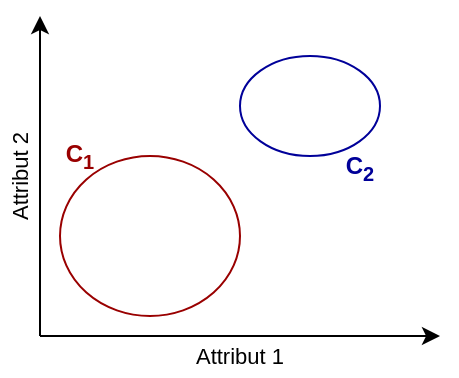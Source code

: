 <mxfile version="17.4.6" type="device"><diagram id="rYiz__5akv65DZxGptPE" name="Page-1"><mxGraphModel dx="631" dy="411" grid="1" gridSize="10" guides="1" tooltips="1" connect="1" arrows="1" fold="1" page="1" pageScale="1" pageWidth="827" pageHeight="1169" math="0" shadow="0"><root><mxCell id="0"/><mxCell id="1" parent="0"/><mxCell id="Xd7assCq9rokXAFAJoiq-12" value="" style="ellipse;whiteSpace=wrap;html=1;strokeColor=#000099;" vertex="1" parent="1"><mxGeometry x="260" y="180" width="70" height="50" as="geometry"/></mxCell><mxCell id="Xd7assCq9rokXAFAJoiq-11" value="" style="ellipse;whiteSpace=wrap;html=1;strokeColor=#990000;" vertex="1" parent="1"><mxGeometry x="170" y="230" width="90" height="80" as="geometry"/></mxCell><mxCell id="Xd7assCq9rokXAFAJoiq-1" value="" style="endArrow=classic;html=1;rounded=0;" edge="1" parent="1"><mxGeometry width="50" height="50" relative="1" as="geometry"><mxPoint x="160" y="320" as="sourcePoint"/><mxPoint x="360" y="320" as="targetPoint"/></mxGeometry></mxCell><mxCell id="Xd7assCq9rokXAFAJoiq-2" value="" style="endArrow=classic;html=1;rounded=0;" edge="1" parent="1"><mxGeometry width="50" height="50" relative="1" as="geometry"><mxPoint x="160" y="320" as="sourcePoint"/><mxPoint x="160" y="160" as="targetPoint"/></mxGeometry></mxCell><mxCell id="Xd7assCq9rokXAFAJoiq-3" value="Attribut 1" style="text;html=1;strokeColor=none;fillColor=none;align=center;verticalAlign=middle;whiteSpace=wrap;rounded=0;fontStyle=0;fontSize=11;" vertex="1" parent="1"><mxGeometry x="220" y="320" width="80" height="20" as="geometry"/></mxCell><mxCell id="Xd7assCq9rokXAFAJoiq-4" value="Attribut 2" style="text;html=1;strokeColor=none;fillColor=none;align=center;verticalAlign=middle;whiteSpace=wrap;rounded=0;direction=north;horizontal=0;fontSize=11;" vertex="1" parent="1"><mxGeometry x="140" y="200" width="20" height="80" as="geometry"/></mxCell><mxCell id="Xd7assCq9rokXAFAJoiq-6" value="" style="shape=image;html=1;verticalAlign=top;verticalLabelPosition=bottom;labelBackgroundColor=#ffffff;imageAspect=0;aspect=fixed;image=https://cdn0.iconfinder.com/data/icons/octicons/1024/x-128.png" vertex="1" parent="1"><mxGeometry x="180" y="250" width="18" height="18" as="geometry"/></mxCell><mxCell id="Xd7assCq9rokXAFAJoiq-7" value="" style="shape=image;html=1;verticalAlign=top;verticalLabelPosition=bottom;labelBackgroundColor=#ffffff;imageAspect=0;aspect=fixed;image=https://cdn0.iconfinder.com/data/icons/octicons/1024/x-128.png" vertex="1" parent="1"><mxGeometry x="220" y="280" width="18" height="18" as="geometry"/></mxCell><mxCell id="Xd7assCq9rokXAFAJoiq-8" value="" style="shape=image;html=1;verticalAlign=top;verticalLabelPosition=bottom;labelBackgroundColor=#ffffff;imageAspect=0;aspect=fixed;image=https://cdn0.iconfinder.com/data/icons/octicons/1024/x-128.png" vertex="1" parent="1"><mxGeometry x="220" y="240" width="18" height="18" as="geometry"/></mxCell><mxCell id="Xd7assCq9rokXAFAJoiq-9" value="" style="shape=image;html=1;verticalAlign=top;verticalLabelPosition=bottom;labelBackgroundColor=#ffffff;imageAspect=0;aspect=fixed;image=https://cdn0.iconfinder.com/data/icons/octicons/1024/x-128.png;fontColor=#000099;" vertex="1" parent="1"><mxGeometry x="270" y="190" width="18" height="18" as="geometry"/></mxCell><mxCell id="Xd7assCq9rokXAFAJoiq-10" value="" style="shape=image;html=1;verticalAlign=top;verticalLabelPosition=bottom;labelBackgroundColor=#ffffff;imageAspect=0;aspect=fixed;image=https://cdn0.iconfinder.com/data/icons/octicons/1024/x-128.png;fontColor=#000099;" vertex="1" parent="1"><mxGeometry x="300" y="208" width="18" height="18" as="geometry"/></mxCell><mxCell id="Xd7assCq9rokXAFAJoiq-13" value="C&lt;sub&gt;1&lt;/sub&gt;" style="text;html=1;strokeColor=none;fillColor=none;align=center;verticalAlign=middle;whiteSpace=wrap;rounded=0;fontStyle=1;fontColor=#990000;" vertex="1" parent="1"><mxGeometry x="150" y="220" width="60" height="20" as="geometry"/></mxCell><mxCell id="Xd7assCq9rokXAFAJoiq-14" value="C&lt;sub&gt;2&lt;/sub&gt;" style="text;html=1;strokeColor=none;fillColor=none;align=center;verticalAlign=middle;whiteSpace=wrap;rounded=0;fontStyle=1;fontColor=#000099;" vertex="1" parent="1"><mxGeometry x="290" y="226" width="60" height="20" as="geometry"/></mxCell></root></mxGraphModel></diagram></mxfile>